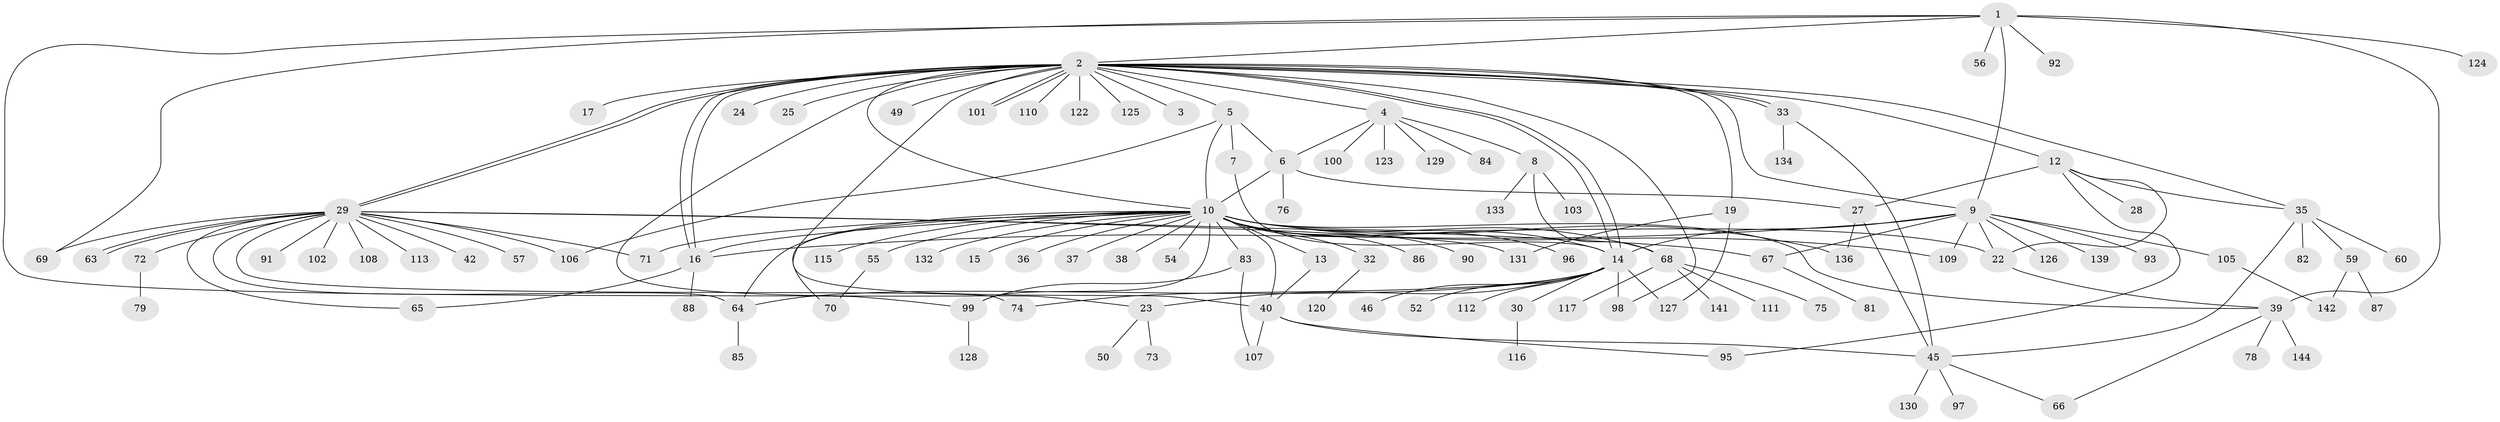 // Generated by graph-tools (version 1.1) at 2025/23/03/03/25 07:23:50]
// undirected, 113 vertices, 160 edges
graph export_dot {
graph [start="1"]
  node [color=gray90,style=filled];
  1 [super="+11"];
  2 [super="+26"];
  3;
  4 [super="+51"];
  5 [super="+104"];
  6 [super="+18"];
  7 [super="+31"];
  8 [super="+53"];
  9 [super="+43"];
  10 [super="+20"];
  12 [super="+47"];
  13;
  14 [super="+62"];
  15 [super="+80"];
  16 [super="+21"];
  17;
  19 [super="+41"];
  22;
  23 [super="+138"];
  24;
  25;
  27 [super="+118"];
  28;
  29 [super="+34"];
  30;
  32;
  33 [super="+61"];
  35 [super="+89"];
  36 [super="+48"];
  37;
  38;
  39 [super="+119"];
  40 [super="+44"];
  42;
  45 [super="+121"];
  46;
  49;
  50;
  52 [super="+58"];
  54;
  55;
  56;
  57;
  59 [super="+137"];
  60;
  63;
  64 [super="+114"];
  65 [super="+135"];
  66;
  67 [super="+77"];
  68;
  69;
  70 [super="+94"];
  71;
  72;
  73;
  74;
  75;
  76;
  78;
  79;
  81;
  82;
  83 [super="+143"];
  84;
  85;
  86;
  87;
  88;
  90;
  91;
  92;
  93;
  95;
  96;
  97;
  98;
  99;
  100;
  101;
  102;
  103;
  105;
  106;
  107;
  108;
  109 [super="+140"];
  110;
  111;
  112;
  113;
  115;
  116;
  117;
  120;
  122;
  123;
  124;
  125;
  126;
  127;
  128;
  129;
  130;
  131;
  132;
  133;
  134;
  136;
  139;
  141;
  142;
  144;
  1 -- 2;
  1 -- 56;
  1 -- 92;
  1 -- 124;
  1 -- 99;
  1 -- 69;
  1 -- 39;
  1 -- 9;
  2 -- 3;
  2 -- 4;
  2 -- 5;
  2 -- 9 [weight=2];
  2 -- 10;
  2 -- 12;
  2 -- 14;
  2 -- 14;
  2 -- 16 [weight=2];
  2 -- 16;
  2 -- 17;
  2 -- 19;
  2 -- 23;
  2 -- 24;
  2 -- 25;
  2 -- 29;
  2 -- 29;
  2 -- 33;
  2 -- 33;
  2 -- 35;
  2 -- 40;
  2 -- 49;
  2 -- 98;
  2 -- 101;
  2 -- 101;
  2 -- 110;
  2 -- 122;
  2 -- 125;
  4 -- 6;
  4 -- 8;
  4 -- 84;
  4 -- 100;
  4 -- 123;
  4 -- 129;
  5 -- 6;
  5 -- 7;
  5 -- 10;
  5 -- 106;
  6 -- 10;
  6 -- 27;
  6 -- 76;
  7 -- 14;
  8 -- 133;
  8 -- 68;
  8 -- 103;
  9 -- 14;
  9 -- 22;
  9 -- 67;
  9 -- 93;
  9 -- 105;
  9 -- 109;
  9 -- 16;
  9 -- 139;
  9 -- 126;
  10 -- 13;
  10 -- 14 [weight=2];
  10 -- 15;
  10 -- 22;
  10 -- 32;
  10 -- 36;
  10 -- 38;
  10 -- 40;
  10 -- 54;
  10 -- 55;
  10 -- 64;
  10 -- 68;
  10 -- 70;
  10 -- 71;
  10 -- 83;
  10 -- 86;
  10 -- 90;
  10 -- 96;
  10 -- 99;
  10 -- 115;
  10 -- 132;
  10 -- 136;
  10 -- 37;
  10 -- 39;
  10 -- 16;
  10 -- 109;
  12 -- 22;
  12 -- 27;
  12 -- 28;
  12 -- 35;
  12 -- 95;
  13 -- 40;
  14 -- 30;
  14 -- 46;
  14 -- 52;
  14 -- 64;
  14 -- 74;
  14 -- 98;
  14 -- 112;
  14 -- 127;
  14 -- 23;
  16 -- 65;
  16 -- 88;
  19 -- 127;
  19 -- 131;
  22 -- 39;
  23 -- 50;
  23 -- 73;
  27 -- 45;
  27 -- 136;
  29 -- 42;
  29 -- 57;
  29 -- 63;
  29 -- 63;
  29 -- 65;
  29 -- 71;
  29 -- 72;
  29 -- 74 [weight=2];
  29 -- 91;
  29 -- 102;
  29 -- 106;
  29 -- 108;
  29 -- 113;
  29 -- 131;
  29 -- 64;
  29 -- 67;
  29 -- 69;
  30 -- 116;
  32 -- 120;
  33 -- 45;
  33 -- 134;
  35 -- 59;
  35 -- 60;
  35 -- 82;
  35 -- 45;
  39 -- 66;
  39 -- 78;
  39 -- 144;
  40 -- 95;
  40 -- 107;
  40 -- 45;
  45 -- 66;
  45 -- 97;
  45 -- 130;
  55 -- 70;
  59 -- 87;
  59 -- 142;
  64 -- 85;
  67 -- 81;
  68 -- 75;
  68 -- 111;
  68 -- 117;
  68 -- 141;
  72 -- 79;
  83 -- 99;
  83 -- 107;
  99 -- 128;
  105 -- 142;
}
